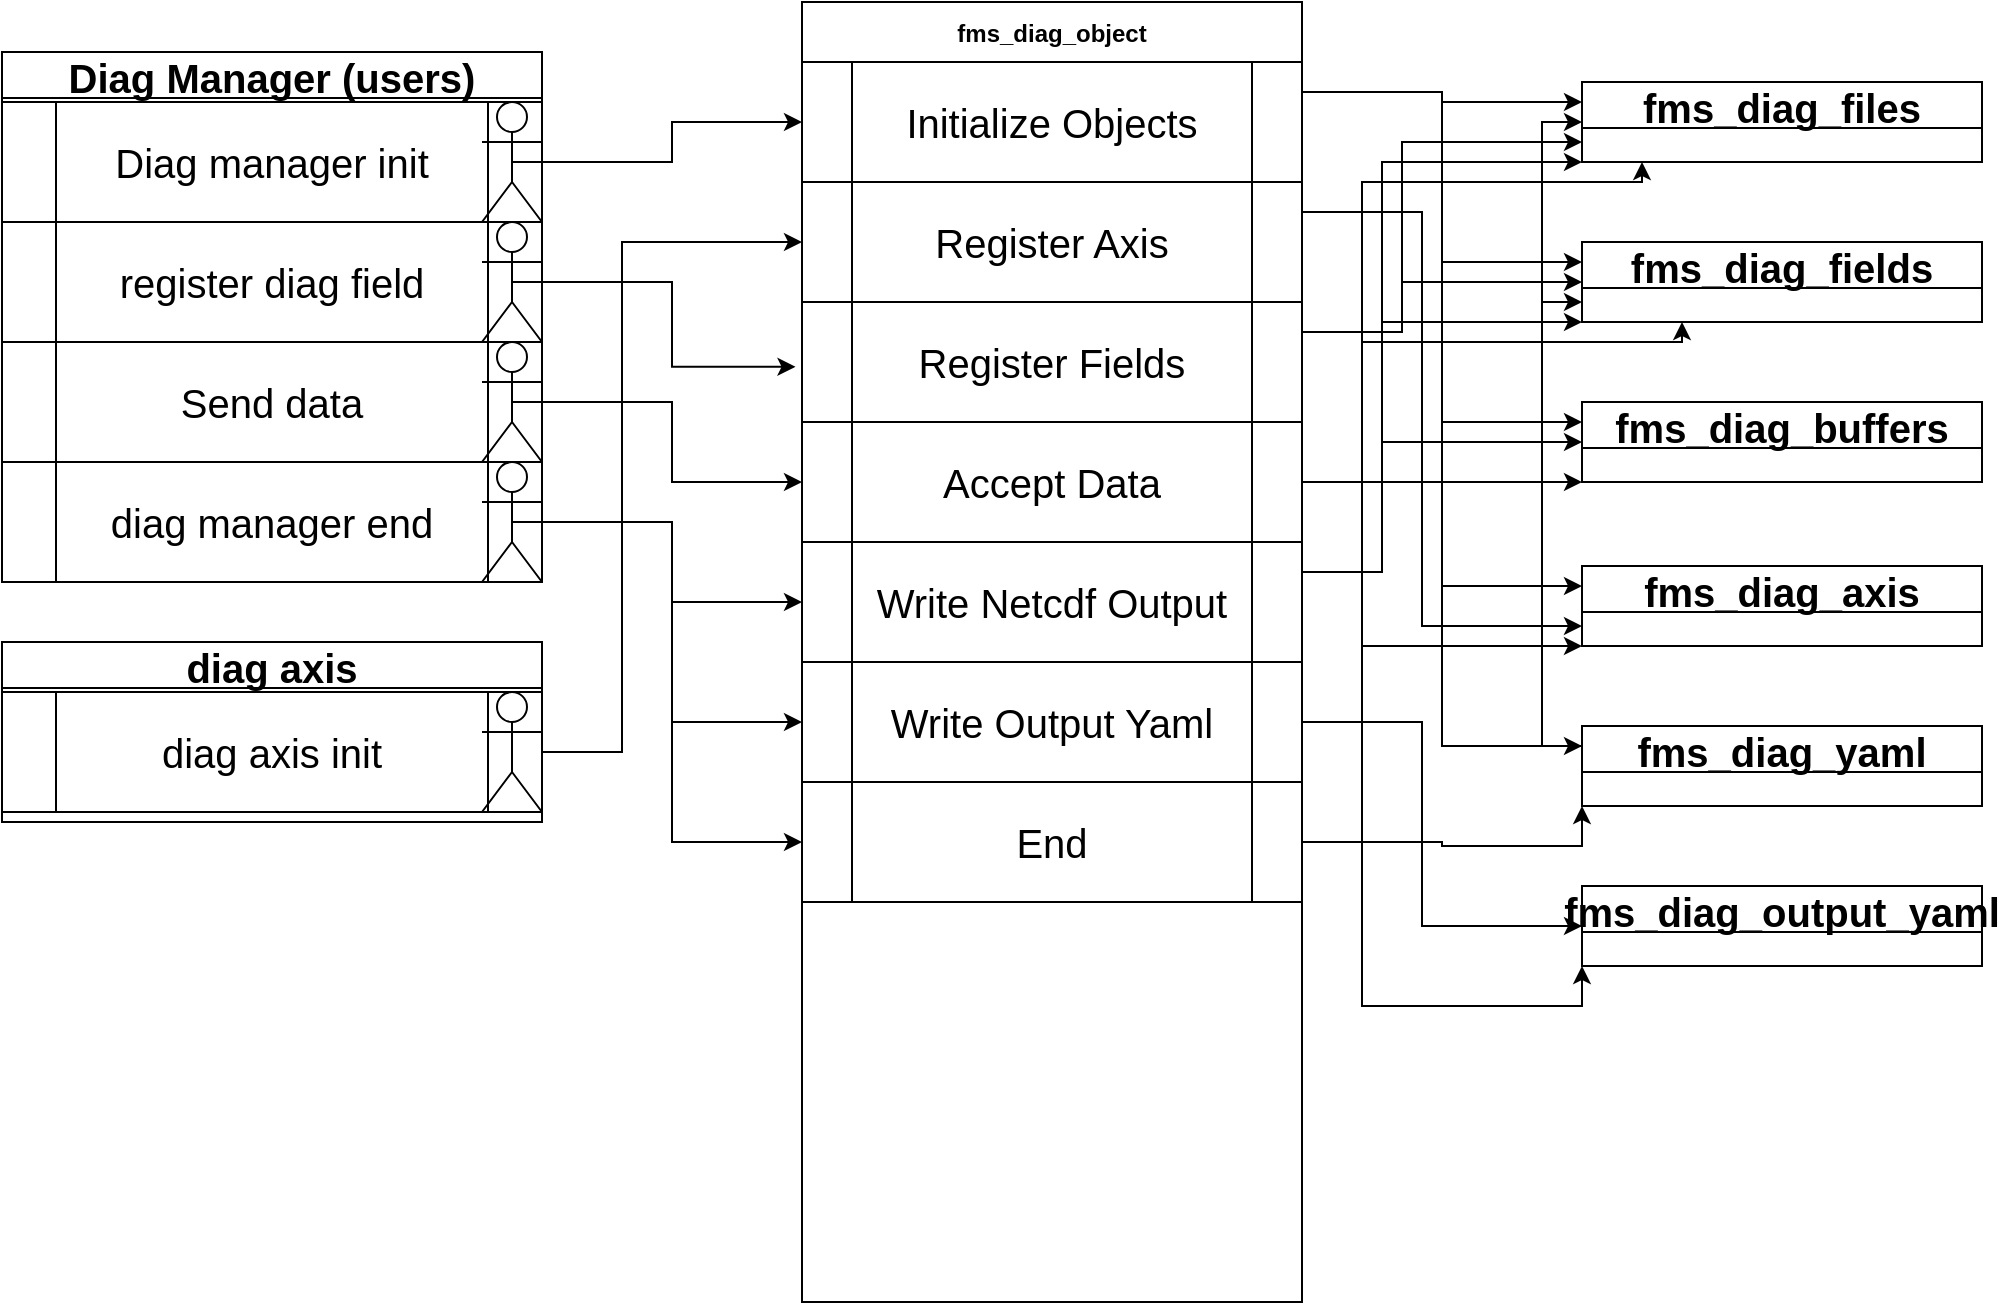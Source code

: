 <mxfile version="20.2.2" type="github">
  <diagram id="R2lEEEUBdFMjLlhIrx00" name="Page-1">
    <mxGraphModel dx="590" dy="371" grid="1" gridSize="10" guides="1" tooltips="1" connect="1" arrows="1" fold="1" page="1" pageScale="1" pageWidth="850" pageHeight="1100" math="0" shadow="0" extFonts="Permanent Marker^https://fonts.googleapis.com/css?family=Permanent+Marker">
      <root>
        <mxCell id="0" />
        <mxCell id="1" parent="0" />
        <mxCell id="C-vyLk0tnHw3VtMMgP7b-2" value="fms_diag_object" style="shape=table;startSize=30;container=1;collapsible=1;childLayout=tableLayout;fixedRows=1;rowLines=0;fontStyle=1;align=center;resizeLast=1;" parent="1" vertex="1">
          <mxGeometry x="410" width="250" height="650" as="geometry" />
        </mxCell>
        <mxCell id="C-vyLk0tnHw3VtMMgP7b-9" value="" style="shape=partialRectangle;collapsible=0;dropTarget=0;pointerEvents=0;fillColor=none;points=[[0,0.5],[1,0.5]];portConstraint=eastwest;top=0;left=0;right=0;bottom=0;" parent="C-vyLk0tnHw3VtMMgP7b-2" vertex="1">
          <mxGeometry y="30" width="250" height="200" as="geometry" />
        </mxCell>
        <mxCell id="C-vyLk0tnHw3VtMMgP7b-10" value="" style="shape=partialRectangle;overflow=hidden;connectable=0;fillColor=none;top=0;left=0;bottom=0;right=0;" parent="C-vyLk0tnHw3VtMMgP7b-9" vertex="1">
          <mxGeometry width="20" height="200" as="geometry">
            <mxRectangle width="20" height="200" as="alternateBounds" />
          </mxGeometry>
        </mxCell>
        <mxCell id="C-vyLk0tnHw3VtMMgP7b-11" value="Initialize&#xa;&#xa;Register Axis&#xa;&#xa;Register Variables&#xa;&#xa;Buffer Data&#xa;&#xa;" style="shape=partialRectangle;overflow=hidden;connectable=0;fillColor=none;top=0;left=0;bottom=0;right=0;align=center;spacingLeft=6;fontSize=20;" parent="C-vyLk0tnHw3VtMMgP7b-9" vertex="1">
          <mxGeometry x="20" width="230" height="200" as="geometry">
            <mxRectangle width="230" height="200" as="alternateBounds" />
          </mxGeometry>
        </mxCell>
        <mxCell id="BHPRVJgHFi3xMzuN6jwr-48" style="edgeStyle=orthogonalEdgeStyle;rounded=0;orthogonalLoop=1;jettySize=auto;html=1;exitX=1;exitY=0;exitDx=0;exitDy=0;entryX=1;entryY=0;entryDx=0;entryDy=0;entryPerimeter=0;fontSize=20;" edge="1" parent="1" source="BHPRVJgHFi3xMzuN6jwr-1" target="C-vyLk0tnHw3VtMMgP7b-9">
          <mxGeometry relative="1" as="geometry" />
        </mxCell>
        <mxCell id="BHPRVJgHFi3xMzuN6jwr-49" style="edgeStyle=orthogonalEdgeStyle;rounded=0;orthogonalLoop=1;jettySize=auto;html=1;exitX=1;exitY=0.25;exitDx=0;exitDy=0;entryX=0;entryY=0.25;entryDx=0;entryDy=0;fontSize=20;" edge="1" parent="1" source="BHPRVJgHFi3xMzuN6jwr-1" target="BHPRVJgHFi3xMzuN6jwr-15">
          <mxGeometry relative="1" as="geometry" />
        </mxCell>
        <mxCell id="BHPRVJgHFi3xMzuN6jwr-50" style="edgeStyle=orthogonalEdgeStyle;rounded=0;orthogonalLoop=1;jettySize=auto;html=1;exitX=1;exitY=0.25;exitDx=0;exitDy=0;entryX=0;entryY=0.25;entryDx=0;entryDy=0;fontSize=20;" edge="1" parent="1" source="BHPRVJgHFi3xMzuN6jwr-1" target="BHPRVJgHFi3xMzuN6jwr-44">
          <mxGeometry relative="1" as="geometry" />
        </mxCell>
        <mxCell id="BHPRVJgHFi3xMzuN6jwr-51" style="edgeStyle=orthogonalEdgeStyle;rounded=0;orthogonalLoop=1;jettySize=auto;html=1;exitX=1;exitY=0.25;exitDx=0;exitDy=0;entryX=0;entryY=0.25;entryDx=0;entryDy=0;fontSize=20;" edge="1" parent="1" source="BHPRVJgHFi3xMzuN6jwr-1" target="BHPRVJgHFi3xMzuN6jwr-45">
          <mxGeometry relative="1" as="geometry" />
        </mxCell>
        <mxCell id="BHPRVJgHFi3xMzuN6jwr-52" style="edgeStyle=orthogonalEdgeStyle;rounded=0;orthogonalLoop=1;jettySize=auto;html=1;exitX=1;exitY=0.25;exitDx=0;exitDy=0;entryX=0;entryY=0.25;entryDx=0;entryDy=0;fontSize=20;" edge="1" parent="1" source="BHPRVJgHFi3xMzuN6jwr-1" target="BHPRVJgHFi3xMzuN6jwr-46">
          <mxGeometry relative="1" as="geometry" />
        </mxCell>
        <mxCell id="BHPRVJgHFi3xMzuN6jwr-60" style="edgeStyle=orthogonalEdgeStyle;rounded=0;orthogonalLoop=1;jettySize=auto;html=1;exitX=1;exitY=0.25;exitDx=0;exitDy=0;entryX=0;entryY=0.25;entryDx=0;entryDy=0;fontSize=20;" edge="1" parent="1" source="BHPRVJgHFi3xMzuN6jwr-1" target="BHPRVJgHFi3xMzuN6jwr-58">
          <mxGeometry relative="1" as="geometry" />
        </mxCell>
        <mxCell id="BHPRVJgHFi3xMzuN6jwr-1" value="Initialize Objects" style="shape=process;whiteSpace=wrap;html=1;backgroundOutline=1;fontSize=20;" vertex="1" parent="1">
          <mxGeometry x="410" y="30" width="250" height="60" as="geometry" />
        </mxCell>
        <mxCell id="BHPRVJgHFi3xMzuN6jwr-55" style="edgeStyle=orthogonalEdgeStyle;rounded=0;orthogonalLoop=1;jettySize=auto;html=1;exitX=1;exitY=0.25;exitDx=0;exitDy=0;entryX=0;entryY=0.75;entryDx=0;entryDy=0;fontSize=20;" edge="1" parent="1" source="BHPRVJgHFi3xMzuN6jwr-2" target="BHPRVJgHFi3xMzuN6jwr-45">
          <mxGeometry relative="1" as="geometry">
            <Array as="points">
              <mxPoint x="720" y="105" />
              <mxPoint x="720" y="312" />
            </Array>
          </mxGeometry>
        </mxCell>
        <mxCell id="BHPRVJgHFi3xMzuN6jwr-2" value="Register Axis" style="shape=process;whiteSpace=wrap;html=1;backgroundOutline=1;fontSize=20;" vertex="1" parent="1">
          <mxGeometry x="410" y="90" width="250" height="60" as="geometry" />
        </mxCell>
        <mxCell id="BHPRVJgHFi3xMzuN6jwr-56" style="edgeStyle=orthogonalEdgeStyle;rounded=0;orthogonalLoop=1;jettySize=auto;html=1;exitX=1;exitY=0.25;exitDx=0;exitDy=0;entryX=0;entryY=0.5;entryDx=0;entryDy=0;fontSize=20;" edge="1" parent="1" source="BHPRVJgHFi3xMzuN6jwr-3" target="BHPRVJgHFi3xMzuN6jwr-44">
          <mxGeometry relative="1" as="geometry">
            <Array as="points">
              <mxPoint x="710" y="165" />
              <mxPoint x="710" y="140" />
            </Array>
          </mxGeometry>
        </mxCell>
        <mxCell id="BHPRVJgHFi3xMzuN6jwr-57" style="edgeStyle=orthogonalEdgeStyle;rounded=0;orthogonalLoop=1;jettySize=auto;html=1;exitX=1;exitY=0.25;exitDx=0;exitDy=0;entryX=0;entryY=0.75;entryDx=0;entryDy=0;fontSize=20;" edge="1" parent="1" source="BHPRVJgHFi3xMzuN6jwr-3" target="BHPRVJgHFi3xMzuN6jwr-15">
          <mxGeometry relative="1" as="geometry">
            <Array as="points">
              <mxPoint x="710" y="165" />
              <mxPoint x="710" y="70" />
            </Array>
          </mxGeometry>
        </mxCell>
        <mxCell id="BHPRVJgHFi3xMzuN6jwr-3" value="Register Fields" style="shape=process;whiteSpace=wrap;html=1;backgroundOutline=1;fontSize=20;" vertex="1" parent="1">
          <mxGeometry x="410" y="150" width="250" height="60" as="geometry" />
        </mxCell>
        <mxCell id="BHPRVJgHFi3xMzuN6jwr-62" style="edgeStyle=orthogonalEdgeStyle;rounded=0;orthogonalLoop=1;jettySize=auto;html=1;exitX=1;exitY=0.5;exitDx=0;exitDy=0;entryX=0;entryY=0.5;entryDx=0;entryDy=0;fontSize=20;" edge="1" parent="1" source="BHPRVJgHFi3xMzuN6jwr-4" target="BHPRVJgHFi3xMzuN6jwr-58">
          <mxGeometry relative="1" as="geometry">
            <Array as="points">
              <mxPoint x="700" y="240" />
              <mxPoint x="700" y="220" />
            </Array>
          </mxGeometry>
        </mxCell>
        <mxCell id="BHPRVJgHFi3xMzuN6jwr-63" style="edgeStyle=orthogonalEdgeStyle;rounded=0;orthogonalLoop=1;jettySize=auto;html=1;exitX=1;exitY=0.5;exitDx=0;exitDy=0;entryX=0;entryY=1;entryDx=0;entryDy=0;fontSize=20;" edge="1" parent="1" source="BHPRVJgHFi3xMzuN6jwr-4" target="BHPRVJgHFi3xMzuN6jwr-44">
          <mxGeometry relative="1" as="geometry">
            <Array as="points">
              <mxPoint x="700" y="240" />
              <mxPoint x="700" y="160" />
            </Array>
          </mxGeometry>
        </mxCell>
        <mxCell id="BHPRVJgHFi3xMzuN6jwr-4" value="Accept Data" style="shape=process;whiteSpace=wrap;html=1;backgroundOutline=1;fontSize=20;" vertex="1" parent="1">
          <mxGeometry x="410" y="210" width="250" height="60" as="geometry" />
        </mxCell>
        <mxCell id="BHPRVJgHFi3xMzuN6jwr-64" style="edgeStyle=orthogonalEdgeStyle;rounded=0;orthogonalLoop=1;jettySize=auto;html=1;exitX=1;exitY=0.25;exitDx=0;exitDy=0;entryX=0;entryY=1;entryDx=0;entryDy=0;fontSize=20;" edge="1" parent="1" source="BHPRVJgHFi3xMzuN6jwr-5" target="BHPRVJgHFi3xMzuN6jwr-15">
          <mxGeometry relative="1" as="geometry">
            <Array as="points">
              <mxPoint x="700" y="285" />
              <mxPoint x="700" y="80" />
            </Array>
          </mxGeometry>
        </mxCell>
        <mxCell id="BHPRVJgHFi3xMzuN6jwr-5" value="Write Netcdf Output" style="shape=process;whiteSpace=wrap;html=1;backgroundOutline=1;fontSize=20;" vertex="1" parent="1">
          <mxGeometry x="410" y="270" width="250" height="60" as="geometry" />
        </mxCell>
        <mxCell id="BHPRVJgHFi3xMzuN6jwr-65" style="edgeStyle=orthogonalEdgeStyle;rounded=0;orthogonalLoop=1;jettySize=auto;html=1;exitX=1;exitY=0.5;exitDx=0;exitDy=0;entryX=0;entryY=0.5;entryDx=0;entryDy=0;fontSize=20;" edge="1" parent="1" source="BHPRVJgHFi3xMzuN6jwr-6" target="BHPRVJgHFi3xMzuN6jwr-47">
          <mxGeometry relative="1" as="geometry">
            <Array as="points">
              <mxPoint x="720" y="360" />
              <mxPoint x="720" y="462" />
            </Array>
          </mxGeometry>
        </mxCell>
        <mxCell id="BHPRVJgHFi3xMzuN6jwr-6" value="Write Output Yaml" style="shape=process;whiteSpace=wrap;html=1;backgroundOutline=1;fontSize=20;" vertex="1" parent="1">
          <mxGeometry x="410" y="330" width="250" height="60" as="geometry" />
        </mxCell>
        <mxCell id="BHPRVJgHFi3xMzuN6jwr-66" style="edgeStyle=orthogonalEdgeStyle;rounded=0;orthogonalLoop=1;jettySize=auto;html=1;exitX=1;exitY=0.5;exitDx=0;exitDy=0;entryX=0;entryY=1;entryDx=0;entryDy=0;fontSize=20;" edge="1" parent="1" source="BHPRVJgHFi3xMzuN6jwr-7" target="BHPRVJgHFi3xMzuN6jwr-47">
          <mxGeometry relative="1" as="geometry">
            <Array as="points">
              <mxPoint x="690" y="420" />
              <mxPoint x="690" y="502" />
              <mxPoint x="800" y="502" />
            </Array>
          </mxGeometry>
        </mxCell>
        <mxCell id="BHPRVJgHFi3xMzuN6jwr-67" style="edgeStyle=orthogonalEdgeStyle;rounded=0;orthogonalLoop=1;jettySize=auto;html=1;exitX=1;exitY=0.5;exitDx=0;exitDy=0;entryX=0;entryY=1;entryDx=0;entryDy=0;fontSize=20;" edge="1" parent="1" source="BHPRVJgHFi3xMzuN6jwr-7" target="BHPRVJgHFi3xMzuN6jwr-46">
          <mxGeometry relative="1" as="geometry" />
        </mxCell>
        <mxCell id="BHPRVJgHFi3xMzuN6jwr-68" style="edgeStyle=orthogonalEdgeStyle;rounded=0;orthogonalLoop=1;jettySize=auto;html=1;exitX=1;exitY=0.5;exitDx=0;exitDy=0;entryX=0;entryY=1;entryDx=0;entryDy=0;fontSize=20;" edge="1" parent="1" source="BHPRVJgHFi3xMzuN6jwr-7" target="BHPRVJgHFi3xMzuN6jwr-45">
          <mxGeometry relative="1" as="geometry">
            <Array as="points">
              <mxPoint x="690" y="420" />
              <mxPoint x="690" y="322" />
            </Array>
          </mxGeometry>
        </mxCell>
        <mxCell id="BHPRVJgHFi3xMzuN6jwr-69" style="edgeStyle=orthogonalEdgeStyle;rounded=0;orthogonalLoop=1;jettySize=auto;html=1;exitX=1;exitY=0.5;exitDx=0;exitDy=0;entryX=0;entryY=1;entryDx=0;entryDy=0;fontSize=20;" edge="1" parent="1" source="BHPRVJgHFi3xMzuN6jwr-7" target="BHPRVJgHFi3xMzuN6jwr-58">
          <mxGeometry relative="1" as="geometry">
            <Array as="points">
              <mxPoint x="690" y="420" />
              <mxPoint x="690" y="240" />
            </Array>
          </mxGeometry>
        </mxCell>
        <mxCell id="BHPRVJgHFi3xMzuN6jwr-70" style="edgeStyle=orthogonalEdgeStyle;rounded=0;orthogonalLoop=1;jettySize=auto;html=1;exitX=1;exitY=0.5;exitDx=0;exitDy=0;entryX=0.25;entryY=1;entryDx=0;entryDy=0;fontSize=20;" edge="1" parent="1" source="BHPRVJgHFi3xMzuN6jwr-7" target="BHPRVJgHFi3xMzuN6jwr-44">
          <mxGeometry relative="1" as="geometry">
            <Array as="points">
              <mxPoint x="690" y="420" />
              <mxPoint x="690" y="170" />
              <mxPoint x="850" y="170" />
            </Array>
          </mxGeometry>
        </mxCell>
        <mxCell id="BHPRVJgHFi3xMzuN6jwr-71" style="edgeStyle=orthogonalEdgeStyle;rounded=0;orthogonalLoop=1;jettySize=auto;html=1;exitX=1;exitY=0.5;exitDx=0;exitDy=0;fontSize=20;" edge="1" parent="1" source="BHPRVJgHFi3xMzuN6jwr-7">
          <mxGeometry relative="1" as="geometry">
            <mxPoint x="830" y="80" as="targetPoint" />
            <Array as="points">
              <mxPoint x="690" y="420" />
              <mxPoint x="690" y="90" />
              <mxPoint x="830" y="90" />
            </Array>
          </mxGeometry>
        </mxCell>
        <mxCell id="BHPRVJgHFi3xMzuN6jwr-7" value="End" style="shape=process;whiteSpace=wrap;html=1;backgroundOutline=1;fontSize=20;" vertex="1" parent="1">
          <mxGeometry x="410" y="390" width="250" height="60" as="geometry" />
        </mxCell>
        <mxCell id="BHPRVJgHFi3xMzuN6jwr-8" value="Diag Manager (users)" style="swimlane;fontSize=20;" vertex="1" parent="1">
          <mxGeometry x="10" y="25" width="270" height="265" as="geometry" />
        </mxCell>
        <mxCell id="BHPRVJgHFi3xMzuN6jwr-9" value="Diag manager init" style="shape=process;whiteSpace=wrap;html=1;backgroundOutline=1;fontSize=20;" vertex="1" parent="BHPRVJgHFi3xMzuN6jwr-8">
          <mxGeometry y="25" width="270" height="60" as="geometry" />
        </mxCell>
        <mxCell id="BHPRVJgHFi3xMzuN6jwr-10" value="register diag field" style="shape=process;whiteSpace=wrap;html=1;backgroundOutline=1;fontSize=20;" vertex="1" parent="BHPRVJgHFi3xMzuN6jwr-8">
          <mxGeometry y="85" width="270" height="60" as="geometry" />
        </mxCell>
        <mxCell id="BHPRVJgHFi3xMzuN6jwr-11" value="Send data" style="shape=process;whiteSpace=wrap;html=1;backgroundOutline=1;fontSize=20;" vertex="1" parent="BHPRVJgHFi3xMzuN6jwr-8">
          <mxGeometry y="145" width="270" height="60" as="geometry" />
        </mxCell>
        <mxCell id="BHPRVJgHFi3xMzuN6jwr-12" value="diag manager end" style="shape=process;whiteSpace=wrap;html=1;backgroundOutline=1;fontSize=20;" vertex="1" parent="BHPRVJgHFi3xMzuN6jwr-8">
          <mxGeometry y="205" width="270" height="60" as="geometry" />
        </mxCell>
        <mxCell id="BHPRVJgHFi3xMzuN6jwr-21" value="" style="shape=umlActor;verticalLabelPosition=bottom;verticalAlign=top;html=1;outlineConnect=0;fontSize=20;" vertex="1" parent="BHPRVJgHFi3xMzuN6jwr-8">
          <mxGeometry x="240" y="25" width="30" height="60" as="geometry" />
        </mxCell>
        <mxCell id="BHPRVJgHFi3xMzuN6jwr-22" value="" style="shape=umlActor;verticalLabelPosition=bottom;verticalAlign=top;html=1;outlineConnect=0;fontSize=20;" vertex="1" parent="BHPRVJgHFi3xMzuN6jwr-8">
          <mxGeometry x="240" y="85" width="30" height="60" as="geometry" />
        </mxCell>
        <mxCell id="BHPRVJgHFi3xMzuN6jwr-28" value="" style="shape=umlActor;verticalLabelPosition=bottom;verticalAlign=top;html=1;outlineConnect=0;fontSize=20;" vertex="1" parent="BHPRVJgHFi3xMzuN6jwr-8">
          <mxGeometry x="240" y="145" width="30" height="60" as="geometry" />
        </mxCell>
        <mxCell id="BHPRVJgHFi3xMzuN6jwr-29" value="" style="shape=umlActor;verticalLabelPosition=bottom;verticalAlign=top;html=1;outlineConnect=0;fontSize=20;" vertex="1" parent="BHPRVJgHFi3xMzuN6jwr-8">
          <mxGeometry x="240" y="205" width="30" height="60" as="geometry" />
        </mxCell>
        <mxCell id="BHPRVJgHFi3xMzuN6jwr-13" value="diag axis" style="swimlane;fontSize=20;" vertex="1" parent="1">
          <mxGeometry x="10" y="320" width="270" height="90" as="geometry" />
        </mxCell>
        <mxCell id="BHPRVJgHFi3xMzuN6jwr-14" value="diag axis init" style="shape=process;whiteSpace=wrap;html=1;backgroundOutline=1;fontSize=20;" vertex="1" parent="BHPRVJgHFi3xMzuN6jwr-13">
          <mxGeometry y="25" width="270" height="60" as="geometry" />
        </mxCell>
        <mxCell id="BHPRVJgHFi3xMzuN6jwr-17" value="" style="shape=umlActor;verticalLabelPosition=bottom;verticalAlign=top;html=1;outlineConnect=0;fontSize=20;" vertex="1" parent="BHPRVJgHFi3xMzuN6jwr-13">
          <mxGeometry x="240" y="25" width="30" height="60" as="geometry" />
        </mxCell>
        <mxCell id="BHPRVJgHFi3xMzuN6jwr-15" value="fms_diag_files" style="swimlane;fontSize=20;" vertex="1" parent="1">
          <mxGeometry x="800" y="40" width="200" height="40" as="geometry" />
        </mxCell>
        <mxCell id="BHPRVJgHFi3xMzuN6jwr-35" style="edgeStyle=orthogonalEdgeStyle;rounded=0;orthogonalLoop=1;jettySize=auto;html=1;exitX=0.5;exitY=0.5;exitDx=0;exitDy=0;exitPerimeter=0;fontSize=20;" edge="1" parent="1" source="BHPRVJgHFi3xMzuN6jwr-21" target="BHPRVJgHFi3xMzuN6jwr-1">
          <mxGeometry relative="1" as="geometry" />
        </mxCell>
        <mxCell id="BHPRVJgHFi3xMzuN6jwr-36" style="edgeStyle=orthogonalEdgeStyle;rounded=0;orthogonalLoop=1;jettySize=auto;html=1;exitX=0.5;exitY=0.5;exitDx=0;exitDy=0;exitPerimeter=0;entryX=-0.013;entryY=0.762;entryDx=0;entryDy=0;entryPerimeter=0;fontSize=20;" edge="1" parent="1" source="BHPRVJgHFi3xMzuN6jwr-22" target="C-vyLk0tnHw3VtMMgP7b-9">
          <mxGeometry relative="1" as="geometry" />
        </mxCell>
        <mxCell id="BHPRVJgHFi3xMzuN6jwr-37" style="edgeStyle=orthogonalEdgeStyle;rounded=0;orthogonalLoop=1;jettySize=auto;html=1;exitX=0.5;exitY=0.5;exitDx=0;exitDy=0;exitPerimeter=0;entryX=0;entryY=0.5;entryDx=0;entryDy=0;fontSize=20;" edge="1" parent="1" source="BHPRVJgHFi3xMzuN6jwr-28" target="BHPRVJgHFi3xMzuN6jwr-4">
          <mxGeometry relative="1" as="geometry" />
        </mxCell>
        <mxCell id="BHPRVJgHFi3xMzuN6jwr-39" style="edgeStyle=orthogonalEdgeStyle;rounded=0;orthogonalLoop=1;jettySize=auto;html=1;exitX=1;exitY=0.333;exitDx=0;exitDy=0;exitPerimeter=0;entryX=0;entryY=0.5;entryDx=0;entryDy=0;fontSize=20;" edge="1" parent="1" source="BHPRVJgHFi3xMzuN6jwr-29" target="BHPRVJgHFi3xMzuN6jwr-5">
          <mxGeometry relative="1" as="geometry">
            <Array as="points">
              <mxPoint x="280" y="260" />
              <mxPoint x="345" y="260" />
              <mxPoint x="345" y="300" />
            </Array>
          </mxGeometry>
        </mxCell>
        <mxCell id="BHPRVJgHFi3xMzuN6jwr-40" style="edgeStyle=orthogonalEdgeStyle;rounded=0;orthogonalLoop=1;jettySize=auto;html=1;exitX=1;exitY=0.5;exitDx=0;exitDy=0;entryX=0;entryY=0.5;entryDx=0;entryDy=0;fontSize=20;" edge="1" parent="1" source="BHPRVJgHFi3xMzuN6jwr-12" target="BHPRVJgHFi3xMzuN6jwr-6">
          <mxGeometry relative="1" as="geometry" />
        </mxCell>
        <mxCell id="BHPRVJgHFi3xMzuN6jwr-42" style="edgeStyle=orthogonalEdgeStyle;rounded=0;orthogonalLoop=1;jettySize=auto;html=1;exitX=0.5;exitY=0.5;exitDx=0;exitDy=0;exitPerimeter=0;entryX=0;entryY=0.5;entryDx=0;entryDy=0;fontSize=20;" edge="1" parent="1" source="BHPRVJgHFi3xMzuN6jwr-29" target="BHPRVJgHFi3xMzuN6jwr-7">
          <mxGeometry relative="1" as="geometry" />
        </mxCell>
        <mxCell id="BHPRVJgHFi3xMzuN6jwr-43" style="edgeStyle=orthogonalEdgeStyle;rounded=0;orthogonalLoop=1;jettySize=auto;html=1;exitX=1;exitY=0.5;exitDx=0;exitDy=0;entryX=0;entryY=0.5;entryDx=0;entryDy=0;fontSize=20;" edge="1" parent="1" source="BHPRVJgHFi3xMzuN6jwr-14" target="BHPRVJgHFi3xMzuN6jwr-2">
          <mxGeometry relative="1" as="geometry">
            <Array as="points">
              <mxPoint x="320" y="375" />
              <mxPoint x="320" y="120" />
            </Array>
          </mxGeometry>
        </mxCell>
        <mxCell id="BHPRVJgHFi3xMzuN6jwr-44" value="fms_diag_fields" style="swimlane;fontSize=20;startSize=23;" vertex="1" parent="1">
          <mxGeometry x="800" y="120" width="200" height="40" as="geometry" />
        </mxCell>
        <mxCell id="BHPRVJgHFi3xMzuN6jwr-45" value="fms_diag_axis" style="swimlane;fontSize=20;" vertex="1" parent="1">
          <mxGeometry x="800" y="282" width="200" height="40" as="geometry" />
        </mxCell>
        <mxCell id="BHPRVJgHFi3xMzuN6jwr-53" style="edgeStyle=orthogonalEdgeStyle;rounded=0;orthogonalLoop=1;jettySize=auto;html=1;exitX=0;exitY=0.25;exitDx=0;exitDy=0;entryX=0;entryY=0.5;entryDx=0;entryDy=0;fontSize=20;" edge="1" parent="1" source="BHPRVJgHFi3xMzuN6jwr-46" target="BHPRVJgHFi3xMzuN6jwr-15">
          <mxGeometry relative="1" as="geometry" />
        </mxCell>
        <mxCell id="BHPRVJgHFi3xMzuN6jwr-54" style="edgeStyle=orthogonalEdgeStyle;rounded=0;orthogonalLoop=1;jettySize=auto;html=1;exitX=0;exitY=0.25;exitDx=0;exitDy=0;entryX=0;entryY=0.75;entryDx=0;entryDy=0;fontSize=20;" edge="1" parent="1" source="BHPRVJgHFi3xMzuN6jwr-46" target="BHPRVJgHFi3xMzuN6jwr-44">
          <mxGeometry relative="1" as="geometry" />
        </mxCell>
        <mxCell id="BHPRVJgHFi3xMzuN6jwr-46" value="fms_diag_yaml" style="swimlane;fontSize=20;" vertex="1" parent="1">
          <mxGeometry x="800" y="362" width="200" height="40" as="geometry" />
        </mxCell>
        <mxCell id="BHPRVJgHFi3xMzuN6jwr-47" value="fms_diag_output_yaml" style="swimlane;fontSize=20;" vertex="1" parent="1">
          <mxGeometry x="800" y="442" width="200" height="40" as="geometry" />
        </mxCell>
        <mxCell id="BHPRVJgHFi3xMzuN6jwr-58" value="fms_diag_buffers" style="swimlane;fontSize=20;startSize=23;" vertex="1" parent="1">
          <mxGeometry x="800" y="200" width="200" height="40" as="geometry" />
        </mxCell>
      </root>
    </mxGraphModel>
  </diagram>
</mxfile>
